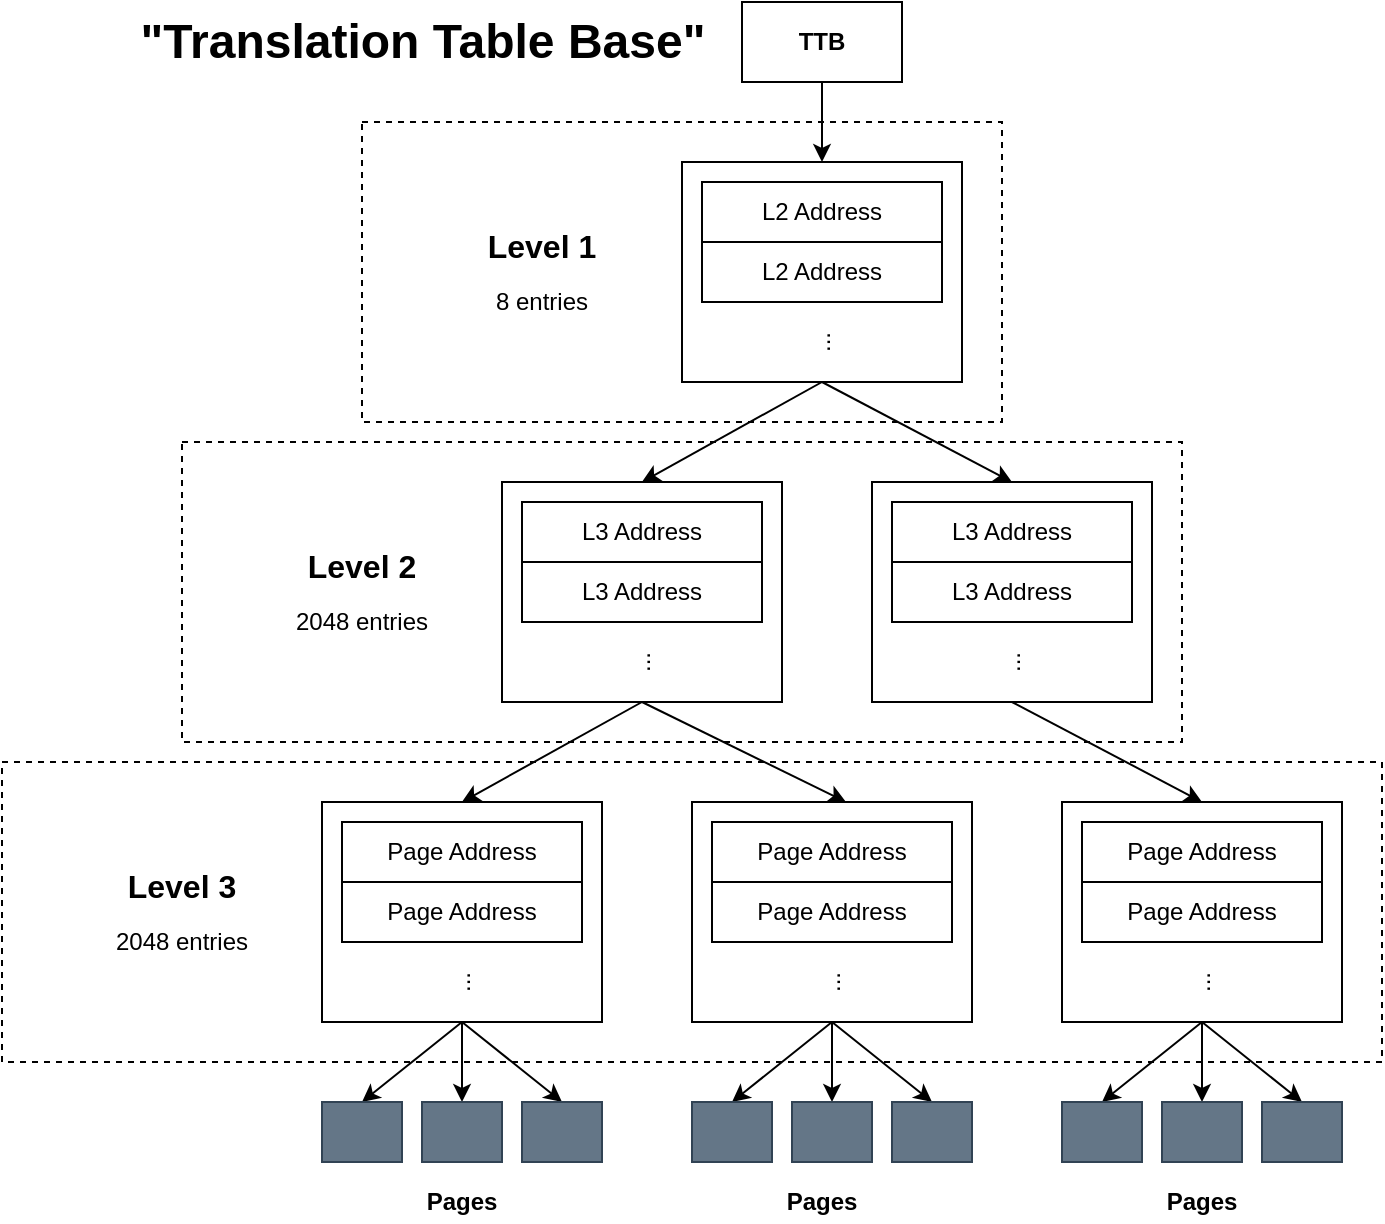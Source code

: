 <mxfile>
    <diagram id="58SO3tEJWvLtK6XkHxIX" name="Page-1">
        <mxGraphModel dx="2165" dy="1118" grid="1" gridSize="10" guides="1" tooltips="1" connect="1" arrows="1" fold="1" page="1" pageScale="1" pageWidth="850" pageHeight="1100" math="0" shadow="0">
            <root>
                <mxCell id="0"/>
                <mxCell id="1" parent="0"/>
                <mxCell id="34" value="" style="rounded=0;whiteSpace=wrap;html=1;fontStyle=0;fillColor=none;dashed=1;" vertex="1" parent="1">
                    <mxGeometry x="170" y="220" width="320" height="150" as="geometry"/>
                </mxCell>
                <mxCell id="38" style="edgeStyle=none;html=1;exitX=0.5;exitY=1;exitDx=0;exitDy=0;fontSize=12;entryX=0.5;entryY=0;entryDx=0;entryDy=0;" edge="1" parent="1" source="26" target="27">
                    <mxGeometry relative="1" as="geometry">
                        <mxPoint x="630" y="140" as="targetPoint"/>
                    </mxGeometry>
                </mxCell>
                <mxCell id="26" value="&lt;b&gt;TTB&lt;/b&gt;" style="rounded=0;whiteSpace=wrap;html=1;" vertex="1" parent="1">
                    <mxGeometry x="360" y="160" width="80" height="40" as="geometry"/>
                </mxCell>
                <mxCell id="50" style="edgeStyle=none;html=1;exitX=0.5;exitY=1;exitDx=0;exitDy=0;entryX=0.5;entryY=0;entryDx=0;entryDy=0;fontSize=12;" edge="1" parent="1" source="27" target="40">
                    <mxGeometry relative="1" as="geometry"/>
                </mxCell>
                <mxCell id="51" style="edgeStyle=none;html=1;exitX=0.5;exitY=1;exitDx=0;exitDy=0;entryX=0.5;entryY=0;entryDx=0;entryDy=0;fontSize=12;" edge="1" parent="1" source="27" target="46">
                    <mxGeometry relative="1" as="geometry"/>
                </mxCell>
                <mxCell id="27" value="" style="rounded=0;whiteSpace=wrap;html=1;" vertex="1" parent="1">
                    <mxGeometry x="330" y="240" width="140" height="110" as="geometry"/>
                </mxCell>
                <mxCell id="28" value="L2 Address" style="rounded=0;whiteSpace=wrap;html=1;" vertex="1" parent="1">
                    <mxGeometry x="340" y="250" width="120" height="30" as="geometry"/>
                </mxCell>
                <mxCell id="29" value="L2 Address" style="rounded=0;whiteSpace=wrap;html=1;" vertex="1" parent="1">
                    <mxGeometry x="340" y="280" width="120" height="30" as="geometry"/>
                </mxCell>
                <UserObject label="..." placeholders="1" name="Variable" id="31">
                    <mxCell style="text;html=1;strokeColor=none;fillColor=none;align=center;verticalAlign=middle;whiteSpace=wrap;overflow=hidden;horizontal=0;" vertex="1" parent="1">
                        <mxGeometry x="360" y="320" width="80" height="20" as="geometry"/>
                    </mxCell>
                </UserObject>
                <UserObject label="&lt;b&gt;&lt;font style=&quot;font-size: 16px;&quot;&gt;Level 1&lt;/font&gt;&lt;/b&gt;" placeholders="1" name="Variable" id="35">
                    <mxCell style="text;html=1;strokeColor=none;fillColor=none;align=center;verticalAlign=middle;whiteSpace=wrap;overflow=hidden;dashed=1;" vertex="1" parent="1">
                        <mxGeometry x="220" y="270" width="80" height="20" as="geometry"/>
                    </mxCell>
                </UserObject>
                <UserObject label="&lt;font style=&quot;font-size: 12px;&quot;&gt;8 entries&lt;/font&gt;" placeholders="1" name="Variable" id="36">
                    <mxCell style="text;html=1;strokeColor=none;fillColor=none;align=center;verticalAlign=middle;whiteSpace=wrap;overflow=hidden;dashed=1;" vertex="1" parent="1">
                        <mxGeometry x="220" y="300" width="80" height="20" as="geometry"/>
                    </mxCell>
                </UserObject>
                <mxCell id="39" value="" style="rounded=0;whiteSpace=wrap;html=1;fontStyle=0;fillColor=none;dashed=1;" vertex="1" parent="1">
                    <mxGeometry x="80" y="380" width="500" height="150" as="geometry"/>
                </mxCell>
                <mxCell id="78" style="edgeStyle=none;html=1;exitX=0.5;exitY=1;exitDx=0;exitDy=0;entryX=0.5;entryY=0;entryDx=0;entryDy=0;fontSize=12;" edge="1" parent="1" source="40" target="64">
                    <mxGeometry relative="1" as="geometry"/>
                </mxCell>
                <mxCell id="79" style="edgeStyle=none;html=1;exitX=0.5;exitY=1;exitDx=0;exitDy=0;entryX=0.55;entryY=0;entryDx=0;entryDy=0;entryPerimeter=0;fontSize=12;" edge="1" parent="1" source="40" target="70">
                    <mxGeometry relative="1" as="geometry"/>
                </mxCell>
                <mxCell id="40" value="" style="rounded=0;whiteSpace=wrap;html=1;" vertex="1" parent="1">
                    <mxGeometry x="240" y="400" width="140" height="110" as="geometry"/>
                </mxCell>
                <mxCell id="41" value="L3 Address" style="rounded=0;whiteSpace=wrap;html=1;" vertex="1" parent="1">
                    <mxGeometry x="250" y="410" width="120" height="30" as="geometry"/>
                </mxCell>
                <mxCell id="42" value="L3 Address" style="rounded=0;whiteSpace=wrap;html=1;" vertex="1" parent="1">
                    <mxGeometry x="250" y="440" width="120" height="30" as="geometry"/>
                </mxCell>
                <UserObject label="..." placeholders="1" name="Variable" id="43">
                    <mxCell style="text;html=1;strokeColor=none;fillColor=none;align=center;verticalAlign=middle;whiteSpace=wrap;overflow=hidden;horizontal=0;" vertex="1" parent="1">
                        <mxGeometry x="270" y="480" width="80" height="20" as="geometry"/>
                    </mxCell>
                </UserObject>
                <UserObject label="&lt;b&gt;&lt;font style=&quot;font-size: 16px;&quot;&gt;Level 2&lt;/font&gt;&lt;/b&gt;" placeholders="1" name="Variable" id="44">
                    <mxCell style="text;html=1;strokeColor=none;fillColor=none;align=center;verticalAlign=middle;whiteSpace=wrap;overflow=hidden;dashed=1;" vertex="1" parent="1">
                        <mxGeometry x="130" y="430" width="80" height="20" as="geometry"/>
                    </mxCell>
                </UserObject>
                <UserObject label="&lt;font style=&quot;font-size: 12px;&quot;&gt;2048 entries&lt;/font&gt;" placeholders="1" name="Variable" id="45">
                    <mxCell style="text;html=1;strokeColor=none;fillColor=none;align=center;verticalAlign=middle;whiteSpace=wrap;overflow=hidden;dashed=1;" vertex="1" parent="1">
                        <mxGeometry x="130" y="460" width="80" height="20" as="geometry"/>
                    </mxCell>
                </UserObject>
                <mxCell id="80" style="edgeStyle=none;html=1;exitX=0.5;exitY=1;exitDx=0;exitDy=0;entryX=0.5;entryY=0;entryDx=0;entryDy=0;fontSize=12;" edge="1" parent="1" source="46" target="74">
                    <mxGeometry relative="1" as="geometry"/>
                </mxCell>
                <mxCell id="46" value="" style="rounded=0;whiteSpace=wrap;html=1;" vertex="1" parent="1">
                    <mxGeometry x="425" y="400" width="140" height="110" as="geometry"/>
                </mxCell>
                <mxCell id="47" value="L3 Address" style="rounded=0;whiteSpace=wrap;html=1;" vertex="1" parent="1">
                    <mxGeometry x="435" y="410" width="120" height="30" as="geometry"/>
                </mxCell>
                <mxCell id="48" value="L3 Address" style="rounded=0;whiteSpace=wrap;html=1;" vertex="1" parent="1">
                    <mxGeometry x="435" y="440" width="120" height="30" as="geometry"/>
                </mxCell>
                <UserObject label="..." placeholders="1" name="Variable" id="49">
                    <mxCell style="text;html=1;strokeColor=none;fillColor=none;align=center;verticalAlign=middle;whiteSpace=wrap;overflow=hidden;horizontal=0;" vertex="1" parent="1">
                        <mxGeometry x="455" y="480" width="80" height="20" as="geometry"/>
                    </mxCell>
                </UserObject>
                <mxCell id="63" value="" style="rounded=0;whiteSpace=wrap;html=1;fontStyle=0;fillColor=none;dashed=1;" vertex="1" parent="1">
                    <mxGeometry x="-10" y="540" width="690" height="150" as="geometry"/>
                </mxCell>
                <mxCell id="91" style="edgeStyle=none;html=1;exitX=0.5;exitY=1;exitDx=0;exitDy=0;entryX=0.5;entryY=0;entryDx=0;entryDy=0;fontSize=12;" edge="1" parent="1" source="64" target="81">
                    <mxGeometry relative="1" as="geometry"/>
                </mxCell>
                <mxCell id="92" style="edgeStyle=none;html=1;exitX=0.5;exitY=1;exitDx=0;exitDy=0;entryX=0.5;entryY=0;entryDx=0;entryDy=0;fontSize=12;" edge="1" parent="1" source="64" target="82">
                    <mxGeometry relative="1" as="geometry"/>
                </mxCell>
                <mxCell id="93" style="edgeStyle=none;html=1;exitX=0.5;exitY=1;exitDx=0;exitDy=0;entryX=0.5;entryY=0;entryDx=0;entryDy=0;fontSize=12;" edge="1" parent="1" source="64" target="83">
                    <mxGeometry relative="1" as="geometry"/>
                </mxCell>
                <mxCell id="64" value="" style="rounded=0;whiteSpace=wrap;html=1;" vertex="1" parent="1">
                    <mxGeometry x="150" y="560" width="140" height="110" as="geometry"/>
                </mxCell>
                <mxCell id="65" value="Page Address" style="rounded=0;whiteSpace=wrap;html=1;" vertex="1" parent="1">
                    <mxGeometry x="160" y="570" width="120" height="30" as="geometry"/>
                </mxCell>
                <mxCell id="66" value="Page Address" style="rounded=0;whiteSpace=wrap;html=1;" vertex="1" parent="1">
                    <mxGeometry x="160" y="600" width="120" height="30" as="geometry"/>
                </mxCell>
                <UserObject label="..." placeholders="1" name="Variable" id="67">
                    <mxCell style="text;html=1;strokeColor=none;fillColor=none;align=center;verticalAlign=middle;whiteSpace=wrap;overflow=hidden;horizontal=0;" vertex="1" parent="1">
                        <mxGeometry x="180" y="640" width="80" height="20" as="geometry"/>
                    </mxCell>
                </UserObject>
                <UserObject label="&lt;b&gt;&lt;font style=&quot;font-size: 16px;&quot;&gt;Level 3&lt;/font&gt;&lt;/b&gt;" placeholders="1" name="Variable" id="68">
                    <mxCell style="text;html=1;strokeColor=none;fillColor=none;align=center;verticalAlign=middle;whiteSpace=wrap;overflow=hidden;dashed=1;" vertex="1" parent="1">
                        <mxGeometry x="40" y="590" width="80" height="20" as="geometry"/>
                    </mxCell>
                </UserObject>
                <UserObject label="&lt;font style=&quot;font-size: 12px;&quot;&gt;2048 entries&lt;/font&gt;" placeholders="1" name="Variable" id="69">
                    <mxCell style="text;html=1;strokeColor=none;fillColor=none;align=center;verticalAlign=middle;whiteSpace=wrap;overflow=hidden;dashed=1;" vertex="1" parent="1">
                        <mxGeometry x="40" y="620" width="80" height="20" as="geometry"/>
                    </mxCell>
                </UserObject>
                <mxCell id="94" style="edgeStyle=none;html=1;exitX=0.5;exitY=1;exitDx=0;exitDy=0;entryX=0.5;entryY=0;entryDx=0;entryDy=0;fontSize=12;" edge="1" parent="1" source="70" target="84">
                    <mxGeometry relative="1" as="geometry"/>
                </mxCell>
                <mxCell id="95" style="edgeStyle=none;html=1;exitX=0.5;exitY=1;exitDx=0;exitDy=0;entryX=0.5;entryY=0;entryDx=0;entryDy=0;fontSize=12;" edge="1" parent="1" source="70" target="85">
                    <mxGeometry relative="1" as="geometry"/>
                </mxCell>
                <mxCell id="96" style="edgeStyle=none;html=1;exitX=0.5;exitY=1;exitDx=0;exitDy=0;entryX=0.5;entryY=0;entryDx=0;entryDy=0;fontSize=12;" edge="1" parent="1" source="70" target="86">
                    <mxGeometry relative="1" as="geometry"/>
                </mxCell>
                <mxCell id="70" value="" style="rounded=0;whiteSpace=wrap;html=1;" vertex="1" parent="1">
                    <mxGeometry x="335" y="560" width="140" height="110" as="geometry"/>
                </mxCell>
                <mxCell id="71" value="Page Address" style="rounded=0;whiteSpace=wrap;html=1;" vertex="1" parent="1">
                    <mxGeometry x="345" y="570" width="120" height="30" as="geometry"/>
                </mxCell>
                <mxCell id="72" value="Page Address" style="rounded=0;whiteSpace=wrap;html=1;" vertex="1" parent="1">
                    <mxGeometry x="345" y="600" width="120" height="30" as="geometry"/>
                </mxCell>
                <UserObject label="..." placeholders="1" name="Variable" id="73">
                    <mxCell style="text;html=1;strokeColor=none;fillColor=none;align=center;verticalAlign=middle;whiteSpace=wrap;overflow=hidden;horizontal=0;" vertex="1" parent="1">
                        <mxGeometry x="365" y="640" width="80" height="20" as="geometry"/>
                    </mxCell>
                </UserObject>
                <mxCell id="97" style="edgeStyle=none;html=1;exitX=0.5;exitY=1;exitDx=0;exitDy=0;entryX=0.5;entryY=0;entryDx=0;entryDy=0;fontSize=12;" edge="1" parent="1" source="74" target="87">
                    <mxGeometry relative="1" as="geometry"/>
                </mxCell>
                <mxCell id="98" style="edgeStyle=none;html=1;exitX=0.5;exitY=1;exitDx=0;exitDy=0;entryX=0.5;entryY=0;entryDx=0;entryDy=0;fontSize=12;" edge="1" parent="1" source="74" target="88">
                    <mxGeometry relative="1" as="geometry"/>
                </mxCell>
                <mxCell id="99" style="edgeStyle=none;html=1;exitX=0.5;exitY=1;exitDx=0;exitDy=0;entryX=0.5;entryY=0;entryDx=0;entryDy=0;fontSize=12;" edge="1" parent="1" source="74" target="89">
                    <mxGeometry relative="1" as="geometry"/>
                </mxCell>
                <mxCell id="74" value="" style="rounded=0;whiteSpace=wrap;html=1;" vertex="1" parent="1">
                    <mxGeometry x="520" y="560" width="140" height="110" as="geometry"/>
                </mxCell>
                <mxCell id="75" value="Page Address" style="rounded=0;whiteSpace=wrap;html=1;" vertex="1" parent="1">
                    <mxGeometry x="530" y="570" width="120" height="30" as="geometry"/>
                </mxCell>
                <mxCell id="76" value="Page Address" style="rounded=0;whiteSpace=wrap;html=1;" vertex="1" parent="1">
                    <mxGeometry x="530" y="600" width="120" height="30" as="geometry"/>
                </mxCell>
                <UserObject label="..." placeholders="1" name="Variable" id="77">
                    <mxCell style="text;html=1;strokeColor=none;fillColor=none;align=center;verticalAlign=middle;whiteSpace=wrap;overflow=hidden;horizontal=0;" vertex="1" parent="1">
                        <mxGeometry x="550" y="640" width="80" height="20" as="geometry"/>
                    </mxCell>
                </UserObject>
                <mxCell id="81" value="" style="rounded=0;whiteSpace=wrap;html=1;fontSize=12;fillColor=#647687;fontColor=#ffffff;strokeColor=#314354;" vertex="1" parent="1">
                    <mxGeometry x="150" y="710" width="40" height="30" as="geometry"/>
                </mxCell>
                <mxCell id="82" value="" style="rounded=0;whiteSpace=wrap;html=1;fontSize=12;fillColor=#647687;fontColor=#ffffff;strokeColor=#314354;" vertex="1" parent="1">
                    <mxGeometry x="200" y="710" width="40" height="30" as="geometry"/>
                </mxCell>
                <mxCell id="83" value="" style="rounded=0;whiteSpace=wrap;html=1;fontSize=12;fillColor=#647687;fontColor=#ffffff;strokeColor=#314354;" vertex="1" parent="1">
                    <mxGeometry x="250" y="710" width="40" height="30" as="geometry"/>
                </mxCell>
                <mxCell id="84" value="" style="rounded=0;whiteSpace=wrap;html=1;fontSize=12;fillColor=#647687;fontColor=#ffffff;strokeColor=#314354;" vertex="1" parent="1">
                    <mxGeometry x="335" y="710" width="40" height="30" as="geometry"/>
                </mxCell>
                <mxCell id="85" value="" style="rounded=0;whiteSpace=wrap;html=1;fontSize=12;fillColor=#647687;fontColor=#ffffff;strokeColor=#314354;" vertex="1" parent="1">
                    <mxGeometry x="385" y="710" width="40" height="30" as="geometry"/>
                </mxCell>
                <mxCell id="86" value="" style="rounded=0;whiteSpace=wrap;html=1;fontSize=12;fillColor=#647687;fontColor=#ffffff;strokeColor=#314354;" vertex="1" parent="1">
                    <mxGeometry x="435" y="710" width="40" height="30" as="geometry"/>
                </mxCell>
                <mxCell id="87" value="" style="rounded=0;whiteSpace=wrap;html=1;fontSize=12;fillColor=#647687;fontColor=#ffffff;strokeColor=#314354;" vertex="1" parent="1">
                    <mxGeometry x="520" y="710" width="40" height="30" as="geometry"/>
                </mxCell>
                <mxCell id="88" value="" style="rounded=0;whiteSpace=wrap;html=1;fontSize=12;fillColor=#647687;fontColor=#ffffff;strokeColor=#314354;" vertex="1" parent="1">
                    <mxGeometry x="570" y="710" width="40" height="30" as="geometry"/>
                </mxCell>
                <mxCell id="89" value="" style="rounded=0;whiteSpace=wrap;html=1;fontSize=12;fillColor=#647687;fontColor=#ffffff;strokeColor=#314354;" vertex="1" parent="1">
                    <mxGeometry x="620" y="710" width="40" height="30" as="geometry"/>
                </mxCell>
                <UserObject label="&lt;font style=&quot;font-size: 12px;&quot;&gt;&lt;b&gt;Pages&lt;/b&gt;&lt;/font&gt;" placeholders="1" name="Variable" id="100">
                    <mxCell style="text;html=1;strokeColor=none;fillColor=none;align=center;verticalAlign=middle;whiteSpace=wrap;overflow=hidden;dashed=1;" vertex="1" parent="1">
                        <mxGeometry x="180" y="750" width="80" height="20" as="geometry"/>
                    </mxCell>
                </UserObject>
                <UserObject label="&lt;font style=&quot;font-size: 12px;&quot;&gt;&lt;b&gt;Pages&lt;/b&gt;&lt;/font&gt;" placeholders="1" name="Variable" id="101">
                    <mxCell style="text;html=1;strokeColor=none;fillColor=none;align=center;verticalAlign=middle;whiteSpace=wrap;overflow=hidden;dashed=1;" vertex="1" parent="1">
                        <mxGeometry x="360" y="750" width="80" height="20" as="geometry"/>
                    </mxCell>
                </UserObject>
                <UserObject label="&lt;font style=&quot;font-size: 12px;&quot;&gt;&lt;b&gt;Pages&lt;/b&gt;&lt;/font&gt;" placeholders="1" name="Variable" id="102">
                    <mxCell style="text;html=1;strokeColor=none;fillColor=none;align=center;verticalAlign=middle;whiteSpace=wrap;overflow=hidden;dashed=1;" vertex="1" parent="1">
                        <mxGeometry x="550" y="750" width="80" height="20" as="geometry"/>
                    </mxCell>
                </UserObject>
                <mxCell id="103" value="&lt;font style=&quot;font-size: 24px;&quot;&gt;&quot;Translation Table Base&quot;&lt;/font&gt;" style="text;strokeColor=none;fillColor=none;html=1;fontSize=24;fontStyle=1;verticalAlign=middle;align=center;" vertex="1" parent="1">
                    <mxGeometry x="150" y="160" width="100" height="40" as="geometry"/>
                </mxCell>
            </root>
        </mxGraphModel>
    </diagram>
</mxfile>